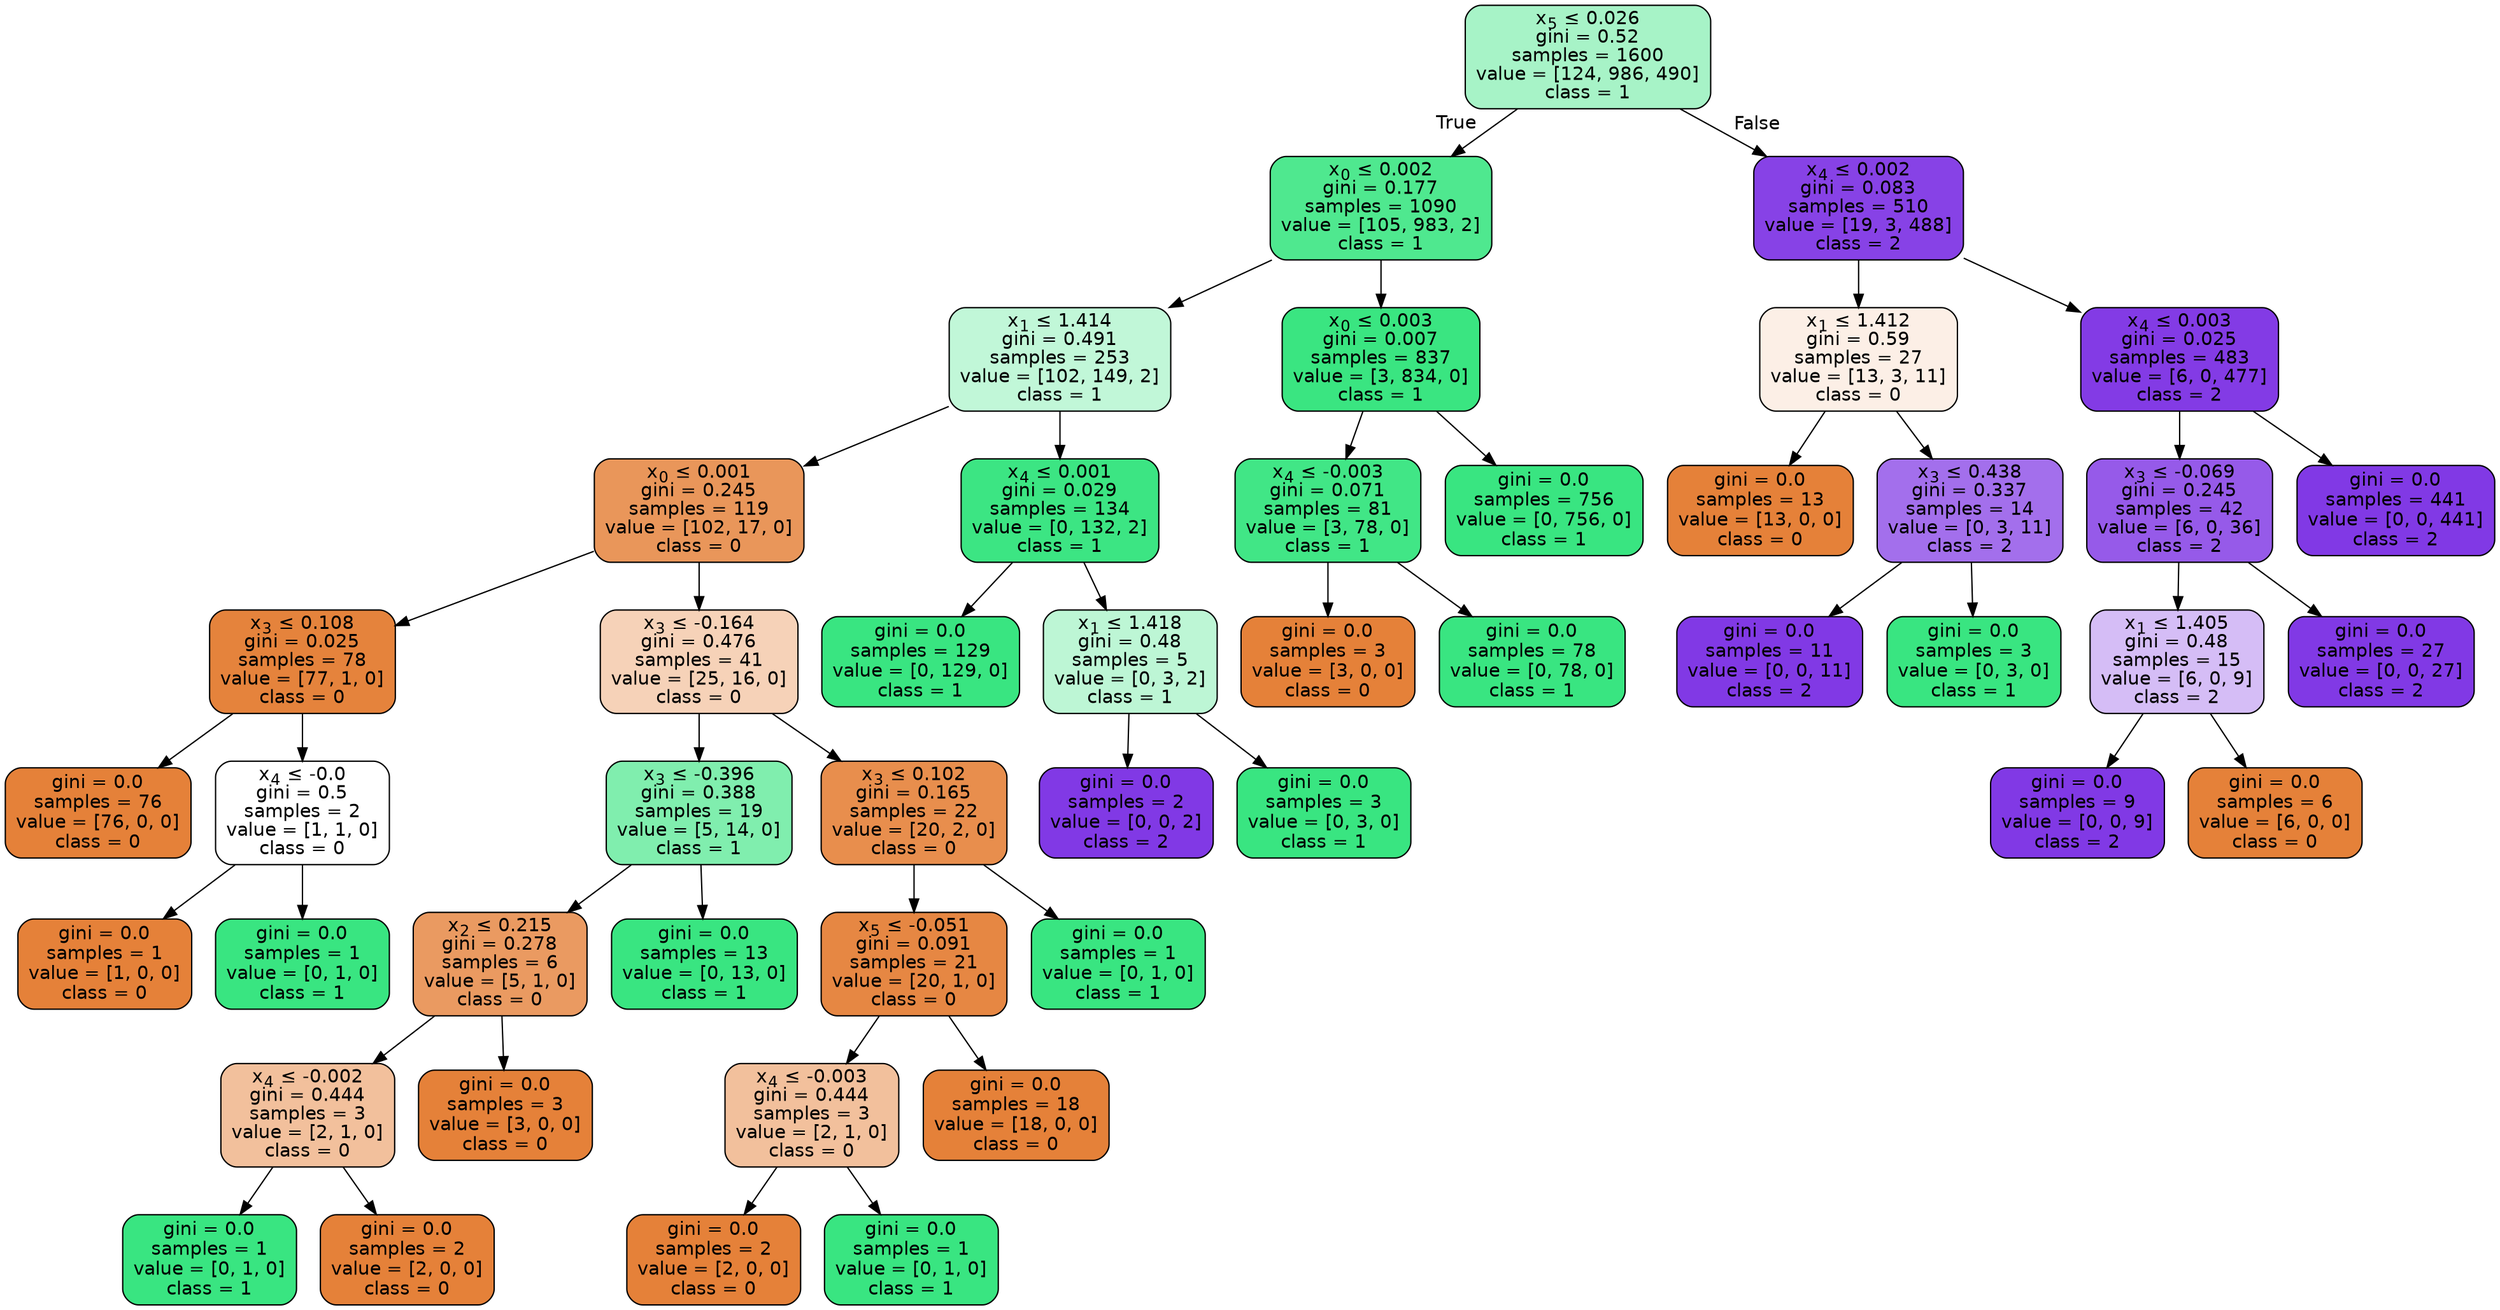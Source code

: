 digraph Tree {
node [shape=box, style="filled, rounded", color="black", fontname="helvetica"] ;
edge [fontname="helvetica"] ;
0 [label=<x<SUB>5</SUB> &le; 0.026<br/>gini = 0.52<br/>samples = 1600<br/>value = [124, 986, 490]<br/>class = 1>, fillcolor="#a7f3c7"] ;
1 [label=<x<SUB>0</SUB> &le; 0.002<br/>gini = 0.177<br/>samples = 1090<br/>value = [105, 983, 2]<br/>class = 1>, fillcolor="#4fe88f"] ;
0 -> 1 [labeldistance=2.5, labelangle=45, headlabel="True"] ;
2 [label=<x<SUB>1</SUB> &le; 1.414<br/>gini = 0.491<br/>samples = 253<br/>value = [102, 149, 2]<br/>class = 1>, fillcolor="#c1f7d8"] ;
1 -> 2 ;
3 [label=<x<SUB>0</SUB> &le; 0.001<br/>gini = 0.245<br/>samples = 119<br/>value = [102, 17, 0]<br/>class = 0>, fillcolor="#e9965a"] ;
2 -> 3 ;
4 [label=<x<SUB>3</SUB> &le; 0.108<br/>gini = 0.025<br/>samples = 78<br/>value = [77, 1, 0]<br/>class = 0>, fillcolor="#e5833c"] ;
3 -> 4 ;
5 [label=<gini = 0.0<br/>samples = 76<br/>value = [76, 0, 0]<br/>class = 0>, fillcolor="#e58139"] ;
4 -> 5 ;
6 [label=<x<SUB>4</SUB> &le; -0.0<br/>gini = 0.5<br/>samples = 2<br/>value = [1, 1, 0]<br/>class = 0>, fillcolor="#ffffff"] ;
4 -> 6 ;
7 [label=<gini = 0.0<br/>samples = 1<br/>value = [1, 0, 0]<br/>class = 0>, fillcolor="#e58139"] ;
6 -> 7 ;
8 [label=<gini = 0.0<br/>samples = 1<br/>value = [0, 1, 0]<br/>class = 1>, fillcolor="#39e581"] ;
6 -> 8 ;
9 [label=<x<SUB>3</SUB> &le; -0.164<br/>gini = 0.476<br/>samples = 41<br/>value = [25, 16, 0]<br/>class = 0>, fillcolor="#f6d2b8"] ;
3 -> 9 ;
10 [label=<x<SUB>3</SUB> &le; -0.396<br/>gini = 0.388<br/>samples = 19<br/>value = [5, 14, 0]<br/>class = 1>, fillcolor="#80eeae"] ;
9 -> 10 ;
11 [label=<x<SUB>2</SUB> &le; 0.215<br/>gini = 0.278<br/>samples = 6<br/>value = [5, 1, 0]<br/>class = 0>, fillcolor="#ea9a61"] ;
10 -> 11 ;
12 [label=<x<SUB>4</SUB> &le; -0.002<br/>gini = 0.444<br/>samples = 3<br/>value = [2, 1, 0]<br/>class = 0>, fillcolor="#f2c09c"] ;
11 -> 12 ;
13 [label=<gini = 0.0<br/>samples = 1<br/>value = [0, 1, 0]<br/>class = 1>, fillcolor="#39e581"] ;
12 -> 13 ;
14 [label=<gini = 0.0<br/>samples = 2<br/>value = [2, 0, 0]<br/>class = 0>, fillcolor="#e58139"] ;
12 -> 14 ;
15 [label=<gini = 0.0<br/>samples = 3<br/>value = [3, 0, 0]<br/>class = 0>, fillcolor="#e58139"] ;
11 -> 15 ;
16 [label=<gini = 0.0<br/>samples = 13<br/>value = [0, 13, 0]<br/>class = 1>, fillcolor="#39e581"] ;
10 -> 16 ;
17 [label=<x<SUB>3</SUB> &le; 0.102<br/>gini = 0.165<br/>samples = 22<br/>value = [20, 2, 0]<br/>class = 0>, fillcolor="#e88e4d"] ;
9 -> 17 ;
18 [label=<x<SUB>5</SUB> &le; -0.051<br/>gini = 0.091<br/>samples = 21<br/>value = [20, 1, 0]<br/>class = 0>, fillcolor="#e68743"] ;
17 -> 18 ;
19 [label=<x<SUB>4</SUB> &le; -0.003<br/>gini = 0.444<br/>samples = 3<br/>value = [2, 1, 0]<br/>class = 0>, fillcolor="#f2c09c"] ;
18 -> 19 ;
20 [label=<gini = 0.0<br/>samples = 2<br/>value = [2, 0, 0]<br/>class = 0>, fillcolor="#e58139"] ;
19 -> 20 ;
21 [label=<gini = 0.0<br/>samples = 1<br/>value = [0, 1, 0]<br/>class = 1>, fillcolor="#39e581"] ;
19 -> 21 ;
22 [label=<gini = 0.0<br/>samples = 18<br/>value = [18, 0, 0]<br/>class = 0>, fillcolor="#e58139"] ;
18 -> 22 ;
23 [label=<gini = 0.0<br/>samples = 1<br/>value = [0, 1, 0]<br/>class = 1>, fillcolor="#39e581"] ;
17 -> 23 ;
24 [label=<x<SUB>4</SUB> &le; 0.001<br/>gini = 0.029<br/>samples = 134<br/>value = [0, 132, 2]<br/>class = 1>, fillcolor="#3ce583"] ;
2 -> 24 ;
25 [label=<gini = 0.0<br/>samples = 129<br/>value = [0, 129, 0]<br/>class = 1>, fillcolor="#39e581"] ;
24 -> 25 ;
26 [label=<x<SUB>1</SUB> &le; 1.418<br/>gini = 0.48<br/>samples = 5<br/>value = [0, 3, 2]<br/>class = 1>, fillcolor="#bdf6d5"] ;
24 -> 26 ;
27 [label=<gini = 0.0<br/>samples = 2<br/>value = [0, 0, 2]<br/>class = 2>, fillcolor="#8139e5"] ;
26 -> 27 ;
28 [label=<gini = 0.0<br/>samples = 3<br/>value = [0, 3, 0]<br/>class = 1>, fillcolor="#39e581"] ;
26 -> 28 ;
29 [label=<x<SUB>0</SUB> &le; 0.003<br/>gini = 0.007<br/>samples = 837<br/>value = [3, 834, 0]<br/>class = 1>, fillcolor="#3ae581"] ;
1 -> 29 ;
30 [label=<x<SUB>4</SUB> &le; -0.003<br/>gini = 0.071<br/>samples = 81<br/>value = [3, 78, 0]<br/>class = 1>, fillcolor="#41e686"] ;
29 -> 30 ;
31 [label=<gini = 0.0<br/>samples = 3<br/>value = [3, 0, 0]<br/>class = 0>, fillcolor="#e58139"] ;
30 -> 31 ;
32 [label=<gini = 0.0<br/>samples = 78<br/>value = [0, 78, 0]<br/>class = 1>, fillcolor="#39e581"] ;
30 -> 32 ;
33 [label=<gini = 0.0<br/>samples = 756<br/>value = [0, 756, 0]<br/>class = 1>, fillcolor="#39e581"] ;
29 -> 33 ;
34 [label=<x<SUB>4</SUB> &le; 0.002<br/>gini = 0.083<br/>samples = 510<br/>value = [19, 3, 488]<br/>class = 2>, fillcolor="#8742e6"] ;
0 -> 34 [labeldistance=2.5, labelangle=-45, headlabel="False"] ;
35 [label=<x<SUB>1</SUB> &le; 1.412<br/>gini = 0.59<br/>samples = 27<br/>value = [13, 3, 11]<br/>class = 0>, fillcolor="#fcefe6"] ;
34 -> 35 ;
36 [label=<gini = 0.0<br/>samples = 13<br/>value = [13, 0, 0]<br/>class = 0>, fillcolor="#e58139"] ;
35 -> 36 ;
37 [label=<x<SUB>3</SUB> &le; 0.438<br/>gini = 0.337<br/>samples = 14<br/>value = [0, 3, 11]<br/>class = 2>, fillcolor="#a36fec"] ;
35 -> 37 ;
38 [label=<gini = 0.0<br/>samples = 11<br/>value = [0, 0, 11]<br/>class = 2>, fillcolor="#8139e5"] ;
37 -> 38 ;
39 [label=<gini = 0.0<br/>samples = 3<br/>value = [0, 3, 0]<br/>class = 1>, fillcolor="#39e581"] ;
37 -> 39 ;
40 [label=<x<SUB>4</SUB> &le; 0.003<br/>gini = 0.025<br/>samples = 483<br/>value = [6, 0, 477]<br/>class = 2>, fillcolor="#833be5"] ;
34 -> 40 ;
41 [label=<x<SUB>3</SUB> &le; -0.069<br/>gini = 0.245<br/>samples = 42<br/>value = [6, 0, 36]<br/>class = 2>, fillcolor="#965ae9"] ;
40 -> 41 ;
42 [label=<x<SUB>1</SUB> &le; 1.405<br/>gini = 0.48<br/>samples = 15<br/>value = [6, 0, 9]<br/>class = 2>, fillcolor="#d5bdf6"] ;
41 -> 42 ;
43 [label=<gini = 0.0<br/>samples = 9<br/>value = [0, 0, 9]<br/>class = 2>, fillcolor="#8139e5"] ;
42 -> 43 ;
44 [label=<gini = 0.0<br/>samples = 6<br/>value = [6, 0, 0]<br/>class = 0>, fillcolor="#e58139"] ;
42 -> 44 ;
45 [label=<gini = 0.0<br/>samples = 27<br/>value = [0, 0, 27]<br/>class = 2>, fillcolor="#8139e5"] ;
41 -> 45 ;
46 [label=<gini = 0.0<br/>samples = 441<br/>value = [0, 0, 441]<br/>class = 2>, fillcolor="#8139e5"] ;
40 -> 46 ;
}